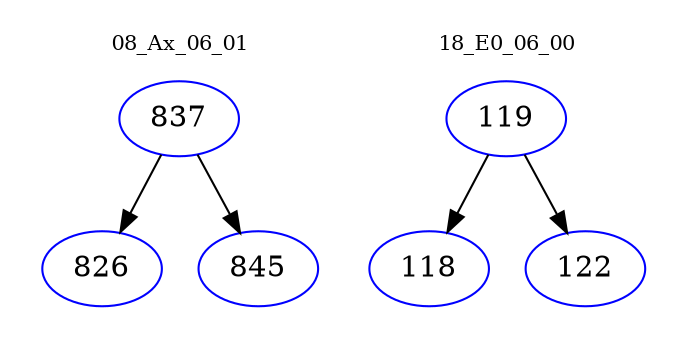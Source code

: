 digraph{
subgraph cluster_0 {
color = white
label = "08_Ax_06_01";
fontsize=10;
T0_837 [label="837", color="blue"]
T0_837 -> T0_826 [color="black"]
T0_826 [label="826", color="blue"]
T0_837 -> T0_845 [color="black"]
T0_845 [label="845", color="blue"]
}
subgraph cluster_1 {
color = white
label = "18_E0_06_00";
fontsize=10;
T1_119 [label="119", color="blue"]
T1_119 -> T1_118 [color="black"]
T1_118 [label="118", color="blue"]
T1_119 -> T1_122 [color="black"]
T1_122 [label="122", color="blue"]
}
}
